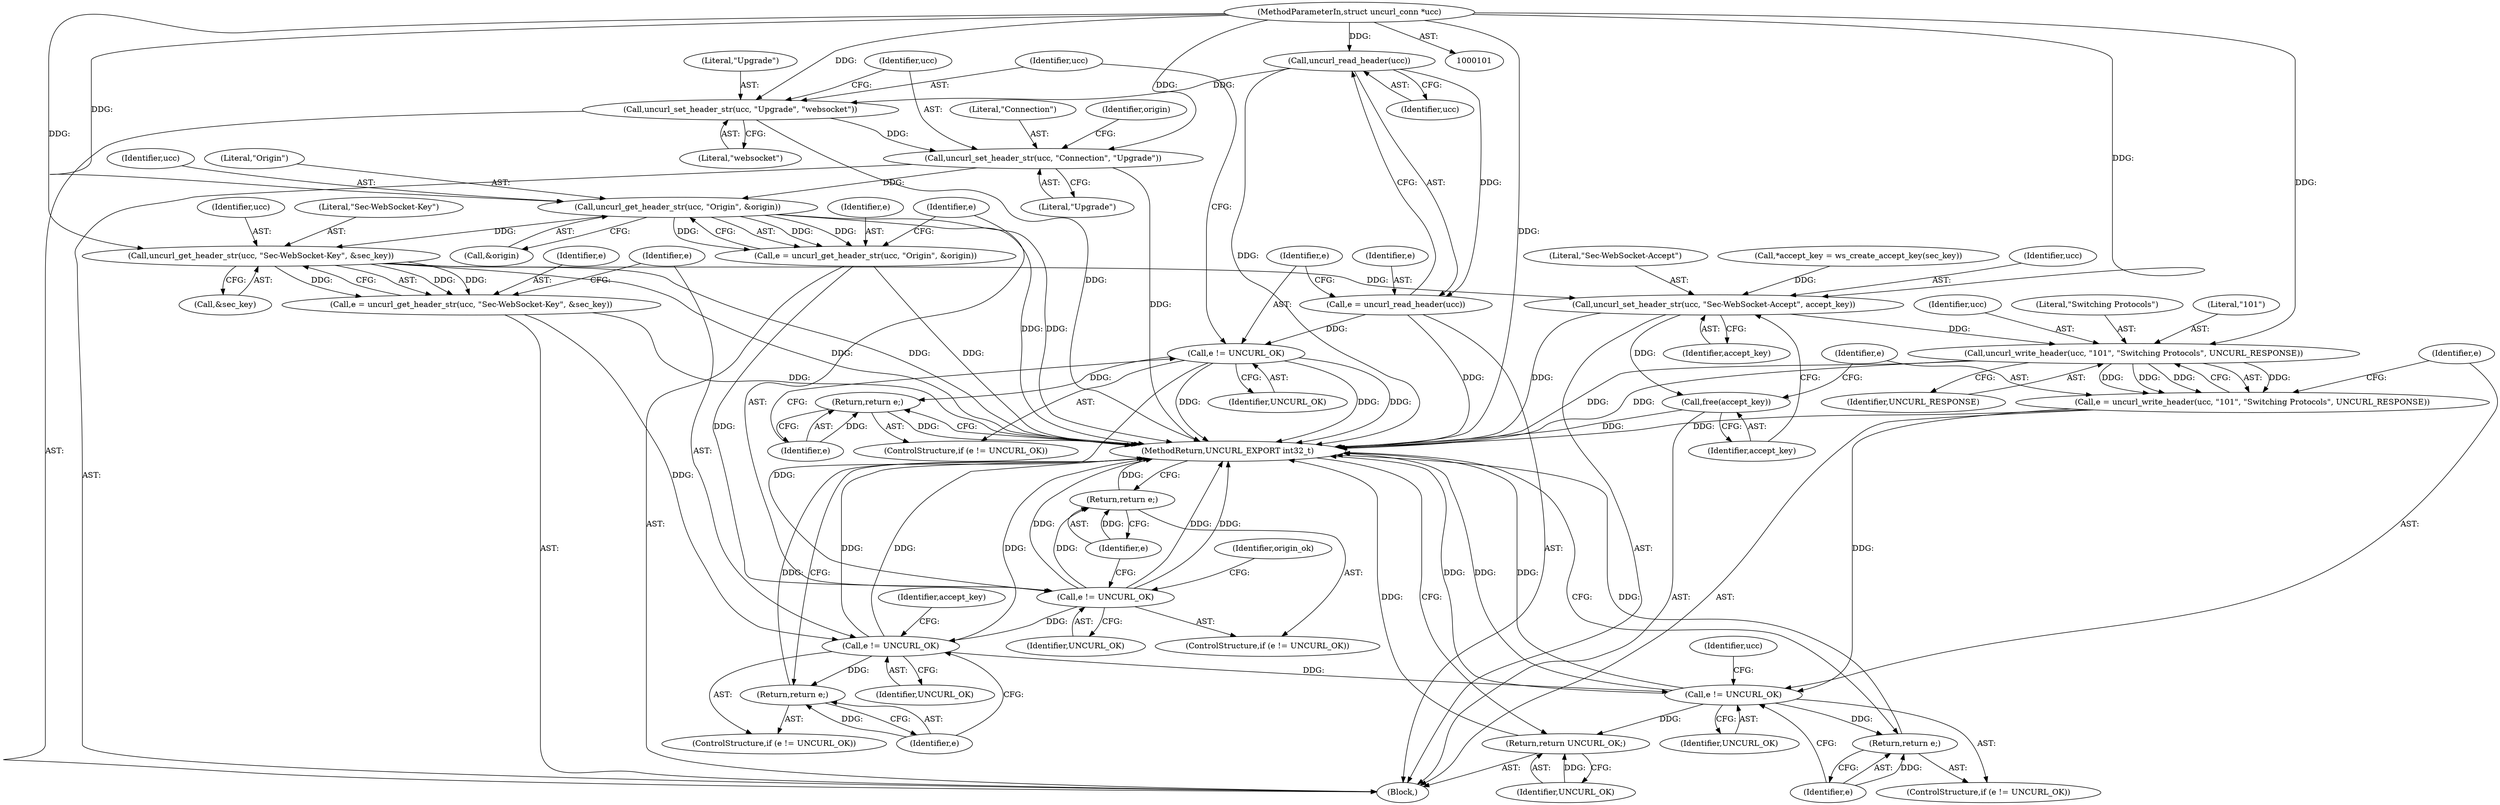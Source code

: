 digraph "0_uncurl_448cd13e7b18c83855d706c564341ddd1e38e769@API" {
"1000109" [label="(Call,uncurl_read_header(ucc))"];
"1000102" [label="(MethodParameterIn,struct uncurl_conn *ucc)"];
"1000107" [label="(Call,e = uncurl_read_header(ucc))"];
"1000112" [label="(Call,e != UNCURL_OK)"];
"1000115" [label="(Return,return e;)"];
"1000137" [label="(Call,e != UNCURL_OK)"];
"1000140" [label="(Return,return e;)"];
"1000196" [label="(Call,e != UNCURL_OK)"];
"1000199" [label="(Return,return e;)"];
"1000220" [label="(Call,e != UNCURL_OK)"];
"1000223" [label="(Return,return e;)"];
"1000230" [label="(Return,return UNCURL_OK;)"];
"1000117" [label="(Call,uncurl_set_header_str(ucc, \"Upgrade\", \"websocket\"))"];
"1000121" [label="(Call,uncurl_set_header_str(ucc, \"Connection\", \"Upgrade\"))"];
"1000131" [label="(Call,uncurl_get_header_str(ucc, \"Origin\", &origin))"];
"1000129" [label="(Call,e = uncurl_get_header_str(ucc, \"Origin\", &origin))"];
"1000190" [label="(Call,uncurl_get_header_str(ucc, \"Sec-WebSocket-Key\", &sec_key))"];
"1000188" [label="(Call,e = uncurl_get_header_str(ucc, \"Sec-WebSocket-Key\", &sec_key))"];
"1000206" [label="(Call,uncurl_set_header_str(ucc, \"Sec-WebSocket-Accept\", accept_key))"];
"1000210" [label="(Call,free(accept_key))"];
"1000214" [label="(Call,uncurl_write_header(ucc, \"101\", \"Switching Protocols\", UNCURL_RESPONSE))"];
"1000212" [label="(Call,e = uncurl_write_header(ucc, \"101\", \"Switching Protocols\", UNCURL_RESPONSE))"];
"1000191" [label="(Identifier,ucc)"];
"1000140" [label="(Return,return e;)"];
"1000197" [label="(Identifier,e)"];
"1000112" [label="(Call,e != UNCURL_OK)"];
"1000219" [label="(ControlStructure,if (e != UNCURL_OK))"];
"1000139" [label="(Identifier,UNCURL_OK)"];
"1000231" [label="(Identifier,UNCURL_OK)"];
"1000122" [label="(Identifier,ucc)"];
"1000232" [label="(MethodReturn,UNCURL_EXPORT int32_t)"];
"1000230" [label="(Return,return UNCURL_OK;)"];
"1000223" [label="(Return,return e;)"];
"1000195" [label="(ControlStructure,if (e != UNCURL_OK))"];
"1000113" [label="(Identifier,e)"];
"1000116" [label="(Identifier,e)"];
"1000114" [label="(Identifier,UNCURL_OK)"];
"1000227" [label="(Identifier,ucc)"];
"1000200" [label="(Identifier,e)"];
"1000222" [label="(Identifier,UNCURL_OK)"];
"1000214" [label="(Call,uncurl_write_header(ucc, \"101\", \"Switching Protocols\", UNCURL_RESPONSE))"];
"1000144" [label="(Identifier,origin_ok)"];
"1000111" [label="(ControlStructure,if (e != UNCURL_OK))"];
"1000118" [label="(Identifier,ucc)"];
"1000218" [label="(Identifier,UNCURL_RESPONSE)"];
"1000192" [label="(Literal,\"Sec-WebSocket-Key\")"];
"1000206" [label="(Call,uncurl_set_header_str(ucc, \"Sec-WebSocket-Accept\", accept_key))"];
"1000207" [label="(Identifier,ucc)"];
"1000213" [label="(Identifier,e)"];
"1000107" [label="(Call,e = uncurl_read_header(ucc))"];
"1000108" [label="(Identifier,e)"];
"1000198" [label="(Identifier,UNCURL_OK)"];
"1000133" [label="(Literal,\"Origin\")"];
"1000224" [label="(Identifier,e)"];
"1000221" [label="(Identifier,e)"];
"1000208" [label="(Literal,\"Sec-WebSocket-Accept\")"];
"1000209" [label="(Identifier,accept_key)"];
"1000203" [label="(Identifier,accept_key)"];
"1000109" [label="(Call,uncurl_read_header(ucc))"];
"1000110" [label="(Identifier,ucc)"];
"1000193" [label="(Call,&sec_key)"];
"1000210" [label="(Call,free(accept_key))"];
"1000131" [label="(Call,uncurl_get_header_str(ucc, \"Origin\", &origin))"];
"1000136" [label="(ControlStructure,if (e != UNCURL_OK))"];
"1000215" [label="(Identifier,ucc)"];
"1000190" [label="(Call,uncurl_get_header_str(ucc, \"Sec-WebSocket-Key\", &sec_key))"];
"1000199" [label="(Return,return e;)"];
"1000115" [label="(Return,return e;)"];
"1000138" [label="(Identifier,e)"];
"1000137" [label="(Call,e != UNCURL_OK)"];
"1000129" [label="(Call,e = uncurl_get_header_str(ucc, \"Origin\", &origin))"];
"1000212" [label="(Call,e = uncurl_write_header(ucc, \"101\", \"Switching Protocols\", UNCURL_RESPONSE))"];
"1000121" [label="(Call,uncurl_set_header_str(ucc, \"Connection\", \"Upgrade\"))"];
"1000202" [label="(Call,*accept_key = ws_create_accept_key(sec_key))"];
"1000217" [label="(Literal,\"Switching Protocols\")"];
"1000188" [label="(Call,e = uncurl_get_header_str(ucc, \"Sec-WebSocket-Key\", &sec_key))"];
"1000102" [label="(MethodParameterIn,struct uncurl_conn *ucc)"];
"1000105" [label="(Block,)"];
"1000220" [label="(Call,e != UNCURL_OK)"];
"1000123" [label="(Literal,\"Connection\")"];
"1000134" [label="(Call,&origin)"];
"1000130" [label="(Identifier,e)"];
"1000216" [label="(Literal,\"101\")"];
"1000132" [label="(Identifier,ucc)"];
"1000196" [label="(Call,e != UNCURL_OK)"];
"1000127" [label="(Identifier,origin)"];
"1000189" [label="(Identifier,e)"];
"1000141" [label="(Identifier,e)"];
"1000117" [label="(Call,uncurl_set_header_str(ucc, \"Upgrade\", \"websocket\"))"];
"1000120" [label="(Literal,\"websocket\")"];
"1000124" [label="(Literal,\"Upgrade\")"];
"1000119" [label="(Literal,\"Upgrade\")"];
"1000211" [label="(Identifier,accept_key)"];
"1000109" -> "1000107"  [label="AST: "];
"1000109" -> "1000110"  [label="CFG: "];
"1000110" -> "1000109"  [label="AST: "];
"1000107" -> "1000109"  [label="CFG: "];
"1000109" -> "1000232"  [label="DDG: "];
"1000109" -> "1000107"  [label="DDG: "];
"1000102" -> "1000109"  [label="DDG: "];
"1000109" -> "1000117"  [label="DDG: "];
"1000102" -> "1000101"  [label="AST: "];
"1000102" -> "1000232"  [label="DDG: "];
"1000102" -> "1000117"  [label="DDG: "];
"1000102" -> "1000121"  [label="DDG: "];
"1000102" -> "1000131"  [label="DDG: "];
"1000102" -> "1000190"  [label="DDG: "];
"1000102" -> "1000206"  [label="DDG: "];
"1000102" -> "1000214"  [label="DDG: "];
"1000107" -> "1000105"  [label="AST: "];
"1000108" -> "1000107"  [label="AST: "];
"1000113" -> "1000107"  [label="CFG: "];
"1000107" -> "1000232"  [label="DDG: "];
"1000107" -> "1000112"  [label="DDG: "];
"1000112" -> "1000111"  [label="AST: "];
"1000112" -> "1000114"  [label="CFG: "];
"1000113" -> "1000112"  [label="AST: "];
"1000114" -> "1000112"  [label="AST: "];
"1000116" -> "1000112"  [label="CFG: "];
"1000118" -> "1000112"  [label="CFG: "];
"1000112" -> "1000232"  [label="DDG: "];
"1000112" -> "1000232"  [label="DDG: "];
"1000112" -> "1000232"  [label="DDG: "];
"1000112" -> "1000115"  [label="DDG: "];
"1000112" -> "1000137"  [label="DDG: "];
"1000115" -> "1000111"  [label="AST: "];
"1000115" -> "1000116"  [label="CFG: "];
"1000116" -> "1000115"  [label="AST: "];
"1000232" -> "1000115"  [label="CFG: "];
"1000115" -> "1000232"  [label="DDG: "];
"1000116" -> "1000115"  [label="DDG: "];
"1000137" -> "1000136"  [label="AST: "];
"1000137" -> "1000139"  [label="CFG: "];
"1000138" -> "1000137"  [label="AST: "];
"1000139" -> "1000137"  [label="AST: "];
"1000141" -> "1000137"  [label="CFG: "];
"1000144" -> "1000137"  [label="CFG: "];
"1000137" -> "1000232"  [label="DDG: "];
"1000137" -> "1000232"  [label="DDG: "];
"1000137" -> "1000232"  [label="DDG: "];
"1000129" -> "1000137"  [label="DDG: "];
"1000137" -> "1000140"  [label="DDG: "];
"1000137" -> "1000196"  [label="DDG: "];
"1000140" -> "1000136"  [label="AST: "];
"1000140" -> "1000141"  [label="CFG: "];
"1000141" -> "1000140"  [label="AST: "];
"1000232" -> "1000140"  [label="CFG: "];
"1000140" -> "1000232"  [label="DDG: "];
"1000141" -> "1000140"  [label="DDG: "];
"1000196" -> "1000195"  [label="AST: "];
"1000196" -> "1000198"  [label="CFG: "];
"1000197" -> "1000196"  [label="AST: "];
"1000198" -> "1000196"  [label="AST: "];
"1000200" -> "1000196"  [label="CFG: "];
"1000203" -> "1000196"  [label="CFG: "];
"1000196" -> "1000232"  [label="DDG: "];
"1000196" -> "1000232"  [label="DDG: "];
"1000196" -> "1000232"  [label="DDG: "];
"1000188" -> "1000196"  [label="DDG: "];
"1000196" -> "1000199"  [label="DDG: "];
"1000196" -> "1000220"  [label="DDG: "];
"1000199" -> "1000195"  [label="AST: "];
"1000199" -> "1000200"  [label="CFG: "];
"1000200" -> "1000199"  [label="AST: "];
"1000232" -> "1000199"  [label="CFG: "];
"1000199" -> "1000232"  [label="DDG: "];
"1000200" -> "1000199"  [label="DDG: "];
"1000220" -> "1000219"  [label="AST: "];
"1000220" -> "1000222"  [label="CFG: "];
"1000221" -> "1000220"  [label="AST: "];
"1000222" -> "1000220"  [label="AST: "];
"1000224" -> "1000220"  [label="CFG: "];
"1000227" -> "1000220"  [label="CFG: "];
"1000220" -> "1000232"  [label="DDG: "];
"1000220" -> "1000232"  [label="DDG: "];
"1000220" -> "1000232"  [label="DDG: "];
"1000212" -> "1000220"  [label="DDG: "];
"1000220" -> "1000223"  [label="DDG: "];
"1000220" -> "1000230"  [label="DDG: "];
"1000223" -> "1000219"  [label="AST: "];
"1000223" -> "1000224"  [label="CFG: "];
"1000224" -> "1000223"  [label="AST: "];
"1000232" -> "1000223"  [label="CFG: "];
"1000223" -> "1000232"  [label="DDG: "];
"1000224" -> "1000223"  [label="DDG: "];
"1000230" -> "1000105"  [label="AST: "];
"1000230" -> "1000231"  [label="CFG: "];
"1000231" -> "1000230"  [label="AST: "];
"1000232" -> "1000230"  [label="CFG: "];
"1000230" -> "1000232"  [label="DDG: "];
"1000231" -> "1000230"  [label="DDG: "];
"1000117" -> "1000105"  [label="AST: "];
"1000117" -> "1000120"  [label="CFG: "];
"1000118" -> "1000117"  [label="AST: "];
"1000119" -> "1000117"  [label="AST: "];
"1000120" -> "1000117"  [label="AST: "];
"1000122" -> "1000117"  [label="CFG: "];
"1000117" -> "1000232"  [label="DDG: "];
"1000117" -> "1000121"  [label="DDG: "];
"1000121" -> "1000105"  [label="AST: "];
"1000121" -> "1000124"  [label="CFG: "];
"1000122" -> "1000121"  [label="AST: "];
"1000123" -> "1000121"  [label="AST: "];
"1000124" -> "1000121"  [label="AST: "];
"1000127" -> "1000121"  [label="CFG: "];
"1000121" -> "1000232"  [label="DDG: "];
"1000121" -> "1000131"  [label="DDG: "];
"1000131" -> "1000129"  [label="AST: "];
"1000131" -> "1000134"  [label="CFG: "];
"1000132" -> "1000131"  [label="AST: "];
"1000133" -> "1000131"  [label="AST: "];
"1000134" -> "1000131"  [label="AST: "];
"1000129" -> "1000131"  [label="CFG: "];
"1000131" -> "1000232"  [label="DDG: "];
"1000131" -> "1000232"  [label="DDG: "];
"1000131" -> "1000129"  [label="DDG: "];
"1000131" -> "1000129"  [label="DDG: "];
"1000131" -> "1000129"  [label="DDG: "];
"1000131" -> "1000190"  [label="DDG: "];
"1000129" -> "1000105"  [label="AST: "];
"1000130" -> "1000129"  [label="AST: "];
"1000138" -> "1000129"  [label="CFG: "];
"1000129" -> "1000232"  [label="DDG: "];
"1000190" -> "1000188"  [label="AST: "];
"1000190" -> "1000193"  [label="CFG: "];
"1000191" -> "1000190"  [label="AST: "];
"1000192" -> "1000190"  [label="AST: "];
"1000193" -> "1000190"  [label="AST: "];
"1000188" -> "1000190"  [label="CFG: "];
"1000190" -> "1000232"  [label="DDG: "];
"1000190" -> "1000232"  [label="DDG: "];
"1000190" -> "1000188"  [label="DDG: "];
"1000190" -> "1000188"  [label="DDG: "];
"1000190" -> "1000188"  [label="DDG: "];
"1000190" -> "1000206"  [label="DDG: "];
"1000188" -> "1000105"  [label="AST: "];
"1000189" -> "1000188"  [label="AST: "];
"1000197" -> "1000188"  [label="CFG: "];
"1000188" -> "1000232"  [label="DDG: "];
"1000206" -> "1000105"  [label="AST: "];
"1000206" -> "1000209"  [label="CFG: "];
"1000207" -> "1000206"  [label="AST: "];
"1000208" -> "1000206"  [label="AST: "];
"1000209" -> "1000206"  [label="AST: "];
"1000211" -> "1000206"  [label="CFG: "];
"1000206" -> "1000232"  [label="DDG: "];
"1000202" -> "1000206"  [label="DDG: "];
"1000206" -> "1000210"  [label="DDG: "];
"1000206" -> "1000214"  [label="DDG: "];
"1000210" -> "1000105"  [label="AST: "];
"1000210" -> "1000211"  [label="CFG: "];
"1000211" -> "1000210"  [label="AST: "];
"1000213" -> "1000210"  [label="CFG: "];
"1000210" -> "1000232"  [label="DDG: "];
"1000214" -> "1000212"  [label="AST: "];
"1000214" -> "1000218"  [label="CFG: "];
"1000215" -> "1000214"  [label="AST: "];
"1000216" -> "1000214"  [label="AST: "];
"1000217" -> "1000214"  [label="AST: "];
"1000218" -> "1000214"  [label="AST: "];
"1000212" -> "1000214"  [label="CFG: "];
"1000214" -> "1000232"  [label="DDG: "];
"1000214" -> "1000232"  [label="DDG: "];
"1000214" -> "1000212"  [label="DDG: "];
"1000214" -> "1000212"  [label="DDG: "];
"1000214" -> "1000212"  [label="DDG: "];
"1000214" -> "1000212"  [label="DDG: "];
"1000212" -> "1000105"  [label="AST: "];
"1000213" -> "1000212"  [label="AST: "];
"1000221" -> "1000212"  [label="CFG: "];
"1000212" -> "1000232"  [label="DDG: "];
}
